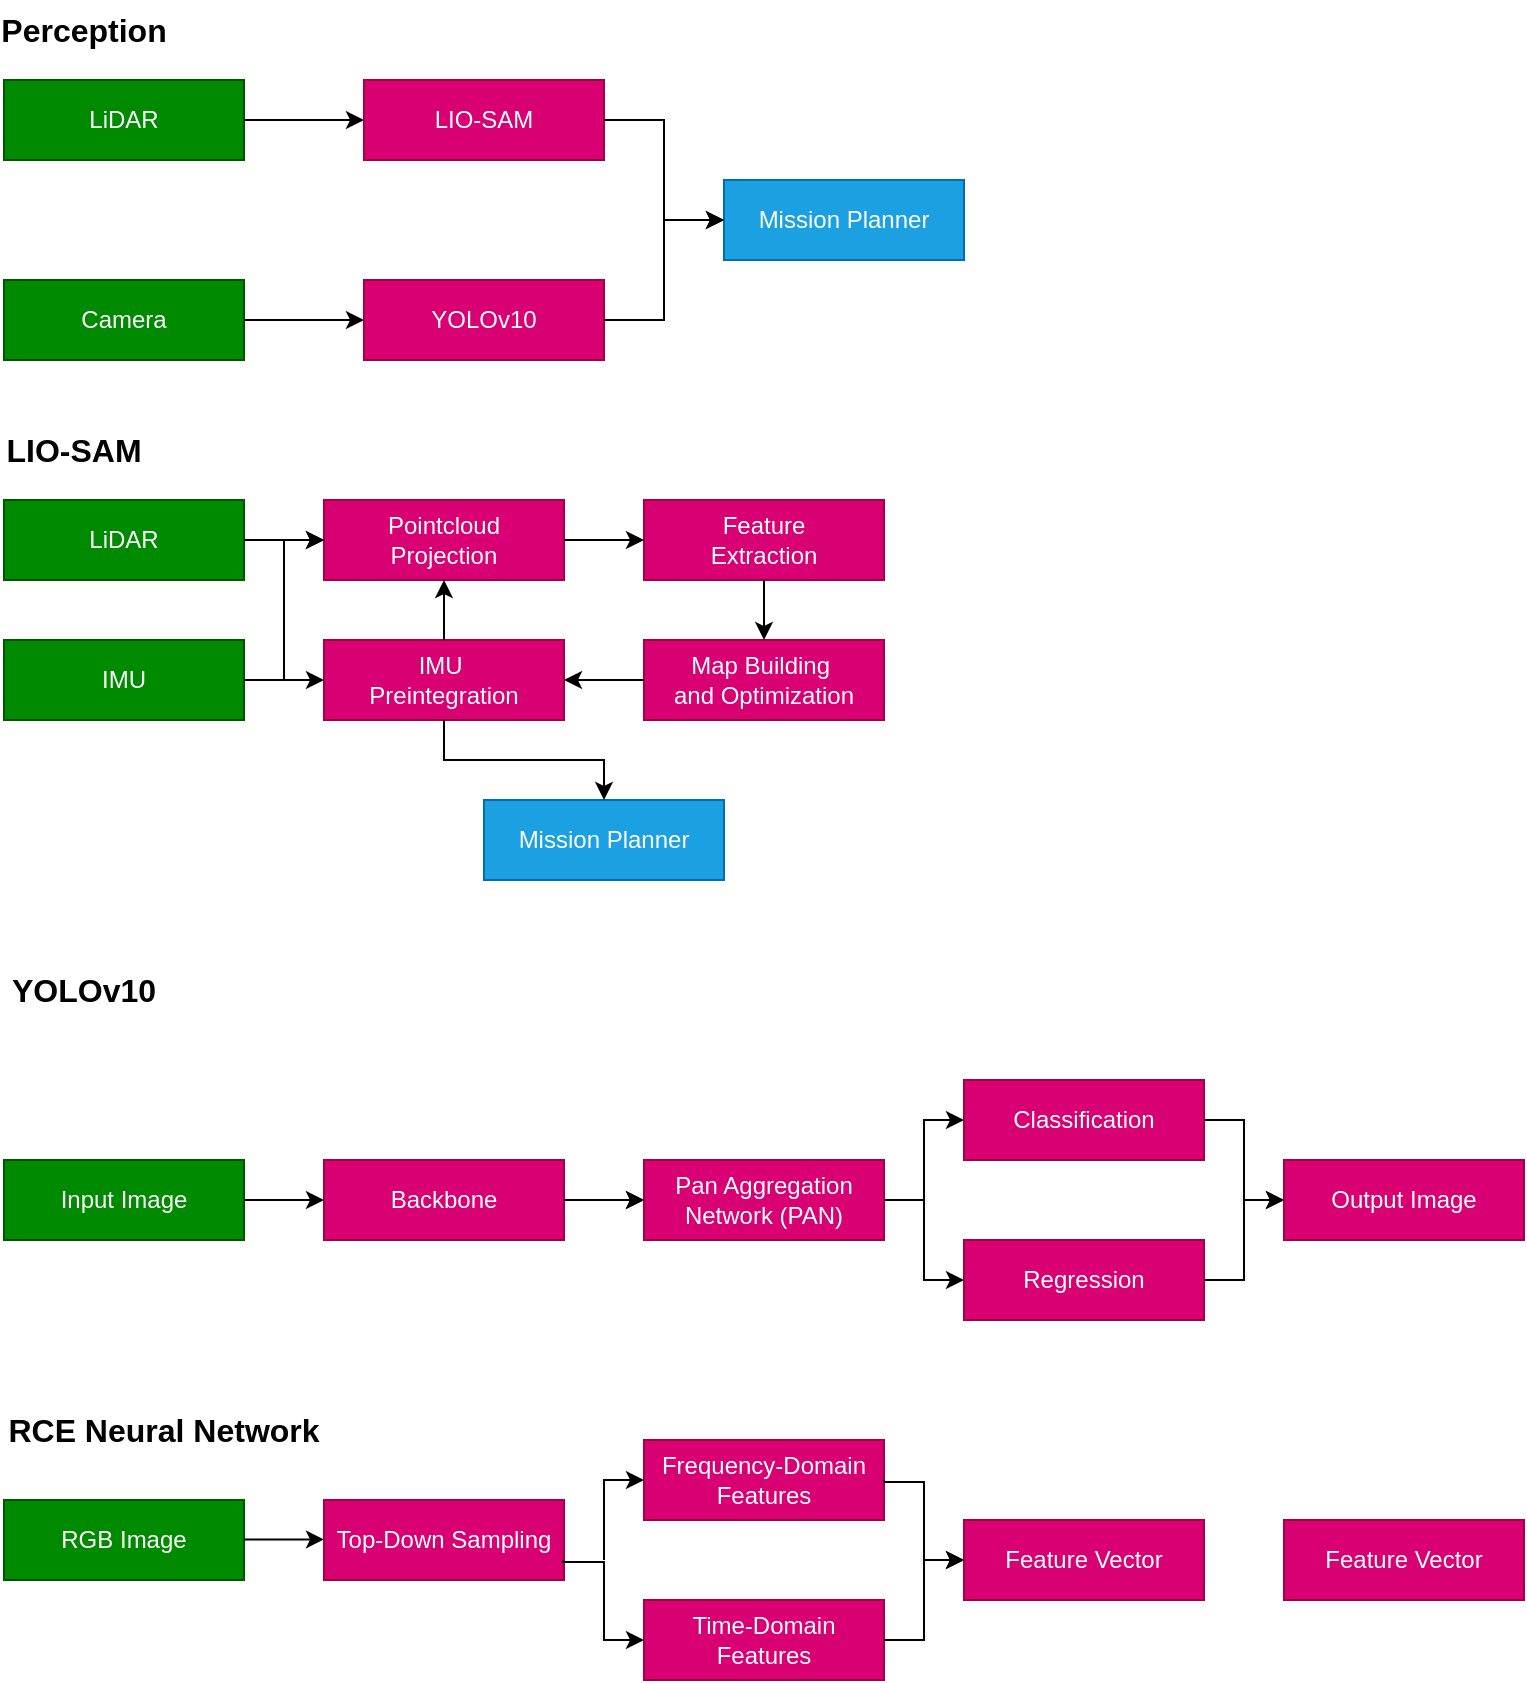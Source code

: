 <mxfile version="27.2.0">
  <diagram name="Page-1" id="5VaMo-BOT-xkX4Ljz-UA">
    <mxGraphModel dx="1135" dy="1658" grid="1" gridSize="10" guides="1" tooltips="1" connect="1" arrows="1" fold="1" page="1" pageScale="1" pageWidth="827" pageHeight="1169" math="0" shadow="0">
      <root>
        <mxCell id="0" />
        <mxCell id="1" parent="0" />
        <mxCell id="8DQN0Lr5QgspBmBuHpzk-1" value="LiDAR" style="rounded=0;whiteSpace=wrap;html=1;fillColor=#008a00;fontColor=#ffffff;strokeColor=#005700;" vertex="1" parent="1">
          <mxGeometry x="40" y="80" width="120" height="40" as="geometry" />
        </mxCell>
        <mxCell id="8DQN0Lr5QgspBmBuHpzk-2" value="" style="endArrow=classic;html=1;rounded=0;exitX=1;exitY=0.5;exitDx=0;exitDy=0;entryX=0;entryY=0.5;entryDx=0;entryDy=0;" edge="1" parent="1" source="8DQN0Lr5QgspBmBuHpzk-1" target="8DQN0Lr5QgspBmBuHpzk-3">
          <mxGeometry width="50" height="50" relative="1" as="geometry">
            <mxPoint x="390" y="380" as="sourcePoint" />
            <mxPoint x="440" y="330" as="targetPoint" />
          </mxGeometry>
        </mxCell>
        <mxCell id="8DQN0Lr5QgspBmBuHpzk-3" value="LIO-SAM" style="rounded=0;whiteSpace=wrap;html=1;fillColor=#d80073;fontColor=#ffffff;strokeColor=#A50040;" vertex="1" parent="1">
          <mxGeometry x="220" y="80" width="120" height="40" as="geometry" />
        </mxCell>
        <mxCell id="8DQN0Lr5QgspBmBuHpzk-4" value="Mission Planner" style="rounded=0;whiteSpace=wrap;html=1;fillColor=#1ba1e2;fontColor=#ffffff;strokeColor=#006EAF;" vertex="1" parent="1">
          <mxGeometry x="400" y="130" width="120" height="40" as="geometry" />
        </mxCell>
        <mxCell id="8DQN0Lr5QgspBmBuHpzk-5" value="" style="endArrow=classic;html=1;rounded=0;entryX=0;entryY=0.5;entryDx=0;entryDy=0;exitX=1;exitY=0.5;exitDx=0;exitDy=0;" edge="1" parent="1" source="8DQN0Lr5QgspBmBuHpzk-3" target="8DQN0Lr5QgspBmBuHpzk-4">
          <mxGeometry width="50" height="50" relative="1" as="geometry">
            <mxPoint x="380" y="140" as="sourcePoint" />
            <mxPoint x="240" y="100" as="targetPoint" />
            <Array as="points">
              <mxPoint x="370" y="100" />
              <mxPoint x="370" y="150" />
            </Array>
          </mxGeometry>
        </mxCell>
        <mxCell id="8DQN0Lr5QgspBmBuHpzk-6" value="Camera" style="rounded=0;whiteSpace=wrap;html=1;fillColor=#008a00;fontColor=#ffffff;strokeColor=#005700;" vertex="1" parent="1">
          <mxGeometry x="40" y="180" width="120" height="40" as="geometry" />
        </mxCell>
        <mxCell id="8DQN0Lr5QgspBmBuHpzk-7" value="" style="endArrow=classic;html=1;rounded=0;exitX=1;exitY=0.5;exitDx=0;exitDy=0;entryX=0;entryY=0.5;entryDx=0;entryDy=0;" edge="1" parent="1" source="8DQN0Lr5QgspBmBuHpzk-6" target="8DQN0Lr5QgspBmBuHpzk-8">
          <mxGeometry width="50" height="50" relative="1" as="geometry">
            <mxPoint x="390" y="480" as="sourcePoint" />
            <mxPoint x="440" y="430" as="targetPoint" />
          </mxGeometry>
        </mxCell>
        <mxCell id="8DQN0Lr5QgspBmBuHpzk-8" value="YOLOv10" style="rounded=0;whiteSpace=wrap;html=1;fillColor=#d80073;fontColor=#ffffff;strokeColor=#A50040;" vertex="1" parent="1">
          <mxGeometry x="220" y="180" width="120" height="40" as="geometry" />
        </mxCell>
        <mxCell id="8DQN0Lr5QgspBmBuHpzk-9" value="" style="endArrow=classic;html=1;rounded=0;entryX=0;entryY=0.5;entryDx=0;entryDy=0;exitX=1;exitY=0.5;exitDx=0;exitDy=0;" edge="1" parent="1" source="8DQN0Lr5QgspBmBuHpzk-8" target="8DQN0Lr5QgspBmBuHpzk-4">
          <mxGeometry width="50" height="50" relative="1" as="geometry">
            <mxPoint x="380" y="240" as="sourcePoint" />
            <mxPoint x="400" y="240" as="targetPoint" />
            <Array as="points">
              <mxPoint x="370" y="200" />
              <mxPoint x="370" y="150" />
            </Array>
          </mxGeometry>
        </mxCell>
        <mxCell id="8DQN0Lr5QgspBmBuHpzk-10" value="&lt;font style=&quot;font-size: 16px;&quot;&gt;Perception&lt;/font&gt;" style="text;html=1;align=center;verticalAlign=middle;whiteSpace=wrap;rounded=0;fontStyle=1" vertex="1" parent="1">
          <mxGeometry x="50" y="40" width="60" height="30" as="geometry" />
        </mxCell>
        <mxCell id="8DQN0Lr5QgspBmBuHpzk-11" value="&lt;span style=&quot;font-size: 16px;&quot;&gt;LIO-SAM&lt;/span&gt;" style="text;html=1;align=center;verticalAlign=middle;whiteSpace=wrap;rounded=0;fontStyle=1" vertex="1" parent="1">
          <mxGeometry x="40" y="250" width="70" height="30" as="geometry" />
        </mxCell>
        <mxCell id="8DQN0Lr5QgspBmBuHpzk-12" value="LiDAR" style="rounded=0;whiteSpace=wrap;html=1;fillColor=#008a00;fontColor=#ffffff;strokeColor=#005700;" vertex="1" parent="1">
          <mxGeometry x="40" y="290" width="120" height="40" as="geometry" />
        </mxCell>
        <mxCell id="8DQN0Lr5QgspBmBuHpzk-13" value="Pointcloud&lt;div&gt;Projection&lt;/div&gt;" style="rounded=0;whiteSpace=wrap;html=1;fillColor=#d80073;fontColor=#ffffff;strokeColor=#A50040;" vertex="1" parent="1">
          <mxGeometry x="200" y="290" width="120" height="40" as="geometry" />
        </mxCell>
        <mxCell id="8DQN0Lr5QgspBmBuHpzk-14" value="Feature&lt;div&gt;Extraction&lt;/div&gt;" style="rounded=0;whiteSpace=wrap;html=1;fillColor=#d80073;fontColor=#ffffff;strokeColor=#A50040;" vertex="1" parent="1">
          <mxGeometry x="360" y="290" width="120" height="40" as="geometry" />
        </mxCell>
        <mxCell id="8DQN0Lr5QgspBmBuHpzk-15" value="Map Building&amp;nbsp;&lt;div&gt;and Optimization&lt;/div&gt;" style="rounded=0;whiteSpace=wrap;html=1;fillColor=#d80073;fontColor=#ffffff;strokeColor=#A50040;" vertex="1" parent="1">
          <mxGeometry x="360" y="360" width="120" height="40" as="geometry" />
        </mxCell>
        <mxCell id="8DQN0Lr5QgspBmBuHpzk-16" value="IMU" style="rounded=0;whiteSpace=wrap;html=1;fillColor=#008a00;fontColor=#ffffff;strokeColor=#005700;" vertex="1" parent="1">
          <mxGeometry x="40" y="360" width="120" height="40" as="geometry" />
        </mxCell>
        <mxCell id="8DQN0Lr5QgspBmBuHpzk-17" value="IMU&amp;nbsp;&lt;div&gt;Preintegration&lt;/div&gt;" style="rounded=0;whiteSpace=wrap;html=1;fillColor=#d80073;fontColor=#ffffff;strokeColor=#A50040;" vertex="1" parent="1">
          <mxGeometry x="200" y="360" width="120" height="40" as="geometry" />
        </mxCell>
        <mxCell id="8DQN0Lr5QgspBmBuHpzk-18" value="Mission Planner" style="rounded=0;whiteSpace=wrap;html=1;fillColor=#1ba1e2;fontColor=#ffffff;strokeColor=#006EAF;" vertex="1" parent="1">
          <mxGeometry x="280" y="440" width="120" height="40" as="geometry" />
        </mxCell>
        <mxCell id="8DQN0Lr5QgspBmBuHpzk-19" value="" style="endArrow=classic;html=1;rounded=0;exitX=1;exitY=0.5;exitDx=0;exitDy=0;entryX=0;entryY=0.5;entryDx=0;entryDy=0;" edge="1" parent="1" source="8DQN0Lr5QgspBmBuHpzk-12" target="8DQN0Lr5QgspBmBuHpzk-13">
          <mxGeometry width="50" height="50" relative="1" as="geometry">
            <mxPoint x="190" y="200" as="sourcePoint" />
            <mxPoint x="250" y="200" as="targetPoint" />
          </mxGeometry>
        </mxCell>
        <mxCell id="8DQN0Lr5QgspBmBuHpzk-20" value="" style="endArrow=classic;html=1;rounded=0;exitX=1;exitY=0.5;exitDx=0;exitDy=0;entryX=0;entryY=0.5;entryDx=0;entryDy=0;" edge="1" parent="1" source="8DQN0Lr5QgspBmBuHpzk-13" target="8DQN0Lr5QgspBmBuHpzk-14">
          <mxGeometry width="50" height="50" relative="1" as="geometry">
            <mxPoint x="320" y="320" as="sourcePoint" />
            <mxPoint x="380" y="320" as="targetPoint" />
          </mxGeometry>
        </mxCell>
        <mxCell id="8DQN0Lr5QgspBmBuHpzk-21" value="" style="endArrow=classic;html=1;rounded=0;exitX=0.5;exitY=1;exitDx=0;exitDy=0;entryX=0.5;entryY=0;entryDx=0;entryDy=0;" edge="1" parent="1" source="8DQN0Lr5QgspBmBuHpzk-14" target="8DQN0Lr5QgspBmBuHpzk-15">
          <mxGeometry width="50" height="50" relative="1" as="geometry">
            <mxPoint x="360" y="350" as="sourcePoint" />
            <mxPoint x="400" y="350" as="targetPoint" />
          </mxGeometry>
        </mxCell>
        <mxCell id="8DQN0Lr5QgspBmBuHpzk-22" value="" style="endArrow=classic;html=1;rounded=0;exitX=0;exitY=0.5;exitDx=0;exitDy=0;entryX=1;entryY=0.5;entryDx=0;entryDy=0;" edge="1" parent="1" source="8DQN0Lr5QgspBmBuHpzk-15" target="8DQN0Lr5QgspBmBuHpzk-17">
          <mxGeometry width="50" height="50" relative="1" as="geometry">
            <mxPoint x="420" y="350" as="sourcePoint" />
            <mxPoint x="350" y="380" as="targetPoint" />
          </mxGeometry>
        </mxCell>
        <mxCell id="8DQN0Lr5QgspBmBuHpzk-23" value="" style="endArrow=classic;html=1;rounded=0;exitX=0.5;exitY=1;exitDx=0;exitDy=0;entryX=0.5;entryY=0;entryDx=0;entryDy=0;" edge="1" parent="1" source="8DQN0Lr5QgspBmBuHpzk-17" target="8DQN0Lr5QgspBmBuHpzk-18">
          <mxGeometry width="50" height="50" relative="1" as="geometry">
            <mxPoint x="270" y="340" as="sourcePoint" />
            <mxPoint x="270" y="370" as="targetPoint" />
            <Array as="points">
              <mxPoint x="260" y="420" />
              <mxPoint x="340" y="420" />
            </Array>
          </mxGeometry>
        </mxCell>
        <mxCell id="8DQN0Lr5QgspBmBuHpzk-24" value="" style="endArrow=classic;html=1;rounded=0;exitX=1;exitY=0.5;exitDx=0;exitDy=0;entryX=0;entryY=0.5;entryDx=0;entryDy=0;" edge="1" parent="1" source="8DQN0Lr5QgspBmBuHpzk-16" target="8DQN0Lr5QgspBmBuHpzk-17">
          <mxGeometry width="50" height="50" relative="1" as="geometry">
            <mxPoint x="180" y="310" as="sourcePoint" />
            <mxPoint x="220" y="310" as="targetPoint" />
          </mxGeometry>
        </mxCell>
        <mxCell id="8DQN0Lr5QgspBmBuHpzk-25" value="" style="endArrow=classic;html=1;rounded=0;entryX=0;entryY=0.5;entryDx=0;entryDy=0;" edge="1" parent="1" target="8DQN0Lr5QgspBmBuHpzk-13">
          <mxGeometry width="50" height="50" relative="1" as="geometry">
            <mxPoint x="160" y="380" as="sourcePoint" />
            <mxPoint x="230" y="370" as="targetPoint" />
            <Array as="points">
              <mxPoint x="180" y="380" />
              <mxPoint x="180" y="310" />
            </Array>
          </mxGeometry>
        </mxCell>
        <mxCell id="8DQN0Lr5QgspBmBuHpzk-26" value="" style="endArrow=classic;html=1;rounded=0;exitX=0.5;exitY=0;exitDx=0;exitDy=0;entryX=0.5;entryY=1;entryDx=0;entryDy=0;" edge="1" parent="1" source="8DQN0Lr5QgspBmBuHpzk-17" target="8DQN0Lr5QgspBmBuHpzk-13">
          <mxGeometry width="50" height="50" relative="1" as="geometry">
            <mxPoint x="220" y="340" as="sourcePoint" />
            <mxPoint x="260" y="340" as="targetPoint" />
          </mxGeometry>
        </mxCell>
        <mxCell id="8DQN0Lr5QgspBmBuHpzk-27" value="&lt;font size=&quot;3&quot;&gt;YOLOv10&lt;/font&gt;" style="text;html=1;align=center;verticalAlign=middle;whiteSpace=wrap;rounded=0;fontStyle=1" vertex="1" parent="1">
          <mxGeometry x="45" y="520" width="70" height="30" as="geometry" />
        </mxCell>
        <mxCell id="8DQN0Lr5QgspBmBuHpzk-28" value="Input Image" style="rounded=0;whiteSpace=wrap;html=1;fillColor=#008a00;fontColor=#ffffff;strokeColor=#005700;" vertex="1" parent="1">
          <mxGeometry x="40" y="620" width="120" height="40" as="geometry" />
        </mxCell>
        <mxCell id="8DQN0Lr5QgspBmBuHpzk-29" value="" style="edgeStyle=orthogonalEdgeStyle;rounded=0;orthogonalLoop=1;jettySize=auto;html=1;" edge="1" parent="1" source="8DQN0Lr5QgspBmBuHpzk-30" target="8DQN0Lr5QgspBmBuHpzk-33">
          <mxGeometry relative="1" as="geometry" />
        </mxCell>
        <mxCell id="8DQN0Lr5QgspBmBuHpzk-30" value="Backbone" style="rounded=0;whiteSpace=wrap;html=1;fillColor=#d80073;fontColor=#ffffff;strokeColor=#A50040;" vertex="1" parent="1">
          <mxGeometry x="200" y="620" width="120" height="40" as="geometry" />
        </mxCell>
        <mxCell id="8DQN0Lr5QgspBmBuHpzk-31" style="edgeStyle=orthogonalEdgeStyle;rounded=0;orthogonalLoop=1;jettySize=auto;html=1;entryX=0;entryY=0.5;entryDx=0;entryDy=0;" edge="1" parent="1" source="8DQN0Lr5QgspBmBuHpzk-33" target="8DQN0Lr5QgspBmBuHpzk-35">
          <mxGeometry relative="1" as="geometry" />
        </mxCell>
        <mxCell id="8DQN0Lr5QgspBmBuHpzk-32" style="edgeStyle=orthogonalEdgeStyle;rounded=0;orthogonalLoop=1;jettySize=auto;html=1;exitX=1;exitY=0.5;exitDx=0;exitDy=0;entryX=0;entryY=0.5;entryDx=0;entryDy=0;" edge="1" parent="1" source="8DQN0Lr5QgspBmBuHpzk-33" target="8DQN0Lr5QgspBmBuHpzk-37">
          <mxGeometry relative="1" as="geometry" />
        </mxCell>
        <mxCell id="8DQN0Lr5QgspBmBuHpzk-33" value="Pan Aggregation Network (PAN)" style="rounded=0;whiteSpace=wrap;html=1;fillColor=#d80073;fontColor=#ffffff;strokeColor=#A50040;" vertex="1" parent="1">
          <mxGeometry x="360" y="620" width="120" height="40" as="geometry" />
        </mxCell>
        <mxCell id="8DQN0Lr5QgspBmBuHpzk-34" style="edgeStyle=orthogonalEdgeStyle;rounded=0;orthogonalLoop=1;jettySize=auto;html=1;exitX=1;exitY=0.5;exitDx=0;exitDy=0;entryX=0;entryY=0.5;entryDx=0;entryDy=0;" edge="1" parent="1" source="8DQN0Lr5QgspBmBuHpzk-35" target="8DQN0Lr5QgspBmBuHpzk-38">
          <mxGeometry relative="1" as="geometry" />
        </mxCell>
        <mxCell id="8DQN0Lr5QgspBmBuHpzk-35" value="Classification" style="rounded=0;whiteSpace=wrap;html=1;fillColor=#d80073;fontColor=#ffffff;strokeColor=#A50040;" vertex="1" parent="1">
          <mxGeometry x="520" y="580" width="120" height="40" as="geometry" />
        </mxCell>
        <mxCell id="8DQN0Lr5QgspBmBuHpzk-36" style="edgeStyle=orthogonalEdgeStyle;rounded=0;orthogonalLoop=1;jettySize=auto;html=1;exitX=1;exitY=0.5;exitDx=0;exitDy=0;entryX=0;entryY=0.5;entryDx=0;entryDy=0;" edge="1" parent="1" source="8DQN0Lr5QgspBmBuHpzk-37" target="8DQN0Lr5QgspBmBuHpzk-38">
          <mxGeometry relative="1" as="geometry" />
        </mxCell>
        <mxCell id="8DQN0Lr5QgspBmBuHpzk-37" value="Regression" style="rounded=0;whiteSpace=wrap;html=1;fillColor=#d80073;fontColor=#ffffff;strokeColor=#A50040;" vertex="1" parent="1">
          <mxGeometry x="520" y="660" width="120" height="40" as="geometry" />
        </mxCell>
        <mxCell id="8DQN0Lr5QgspBmBuHpzk-38" value="Output Image" style="rounded=0;whiteSpace=wrap;html=1;fillColor=#d80073;fontColor=#ffffff;strokeColor=#A50040;" vertex="1" parent="1">
          <mxGeometry x="680" y="620" width="120" height="40" as="geometry" />
        </mxCell>
        <mxCell id="8DQN0Lr5QgspBmBuHpzk-39" value="" style="endArrow=classic;html=1;rounded=0;exitX=1;exitY=0.5;exitDx=0;exitDy=0;" edge="1" parent="1" source="8DQN0Lr5QgspBmBuHpzk-28">
          <mxGeometry width="50" height="50" relative="1" as="geometry">
            <mxPoint x="370" y="380" as="sourcePoint" />
            <mxPoint x="200" y="640" as="targetPoint" />
          </mxGeometry>
        </mxCell>
        <mxCell id="8DQN0Lr5QgspBmBuHpzk-40" value="" style="endArrow=classic;html=1;rounded=0;entryX=0;entryY=0.5;entryDx=0;entryDy=0;exitX=1;exitY=0.5;exitDx=0;exitDy=0;" edge="1" parent="1" source="8DQN0Lr5QgspBmBuHpzk-30" target="8DQN0Lr5QgspBmBuHpzk-33">
          <mxGeometry width="50" height="50" relative="1" as="geometry">
            <mxPoint x="280" y="720" as="sourcePoint" />
            <mxPoint x="200" y="640" as="targetPoint" />
          </mxGeometry>
        </mxCell>
        <mxCell id="8DQN0Lr5QgspBmBuHpzk-41" value="&lt;font size=&quot;3&quot;&gt;RCE Neural Network&lt;/font&gt;" style="text;html=1;align=center;verticalAlign=middle;whiteSpace=wrap;rounded=0;fontStyle=1" vertex="1" parent="1">
          <mxGeometry x="40" y="740" width="160" height="30" as="geometry" />
        </mxCell>
        <mxCell id="8DQN0Lr5QgspBmBuHpzk-42" value="RGB Image" style="rounded=0;whiteSpace=wrap;html=1;fillColor=#008a00;fontColor=#ffffff;strokeColor=#005700;" vertex="1" parent="1">
          <mxGeometry x="40" y="790" width="120" height="40" as="geometry" />
        </mxCell>
        <mxCell id="8DQN0Lr5QgspBmBuHpzk-44" value="" style="endArrow=classic;html=1;rounded=0;exitX=1;exitY=0.5;exitDx=0;exitDy=0;" edge="1" parent="1">
          <mxGeometry width="50" height="50" relative="1" as="geometry">
            <mxPoint x="160" y="809.74" as="sourcePoint" />
            <mxPoint x="200" y="809.74" as="targetPoint" />
          </mxGeometry>
        </mxCell>
        <mxCell id="8DQN0Lr5QgspBmBuHpzk-46" value="Top-Down Sampling" style="rounded=0;whiteSpace=wrap;html=1;fillColor=#d80073;fontColor=#ffffff;strokeColor=#A50040;" vertex="1" parent="1">
          <mxGeometry x="200" y="790" width="120" height="40" as="geometry" />
        </mxCell>
        <mxCell id="8DQN0Lr5QgspBmBuHpzk-52" value="Time-Domain Features" style="rounded=0;whiteSpace=wrap;html=1;fillColor=#d80073;fontColor=#ffffff;strokeColor=#A50040;" vertex="1" parent="1">
          <mxGeometry x="360" y="840" width="120" height="40" as="geometry" />
        </mxCell>
        <mxCell id="8DQN0Lr5QgspBmBuHpzk-55" value="Frequency-Domain Features" style="rounded=0;whiteSpace=wrap;html=1;fillColor=#d80073;fontColor=#ffffff;strokeColor=#A50040;" vertex="1" parent="1">
          <mxGeometry x="360" y="760" width="120" height="40" as="geometry" />
        </mxCell>
        <mxCell id="8DQN0Lr5QgspBmBuHpzk-56" style="edgeStyle=orthogonalEdgeStyle;rounded=0;orthogonalLoop=1;jettySize=auto;html=1;entryX=0;entryY=0.5;entryDx=0;entryDy=0;" edge="1" parent="1" target="8DQN0Lr5QgspBmBuHpzk-55">
          <mxGeometry relative="1" as="geometry">
            <mxPoint x="340" y="820" as="sourcePoint" />
            <mxPoint x="340" y="770" as="targetPoint" />
            <Array as="points">
              <mxPoint x="340" y="780" />
            </Array>
          </mxGeometry>
        </mxCell>
        <mxCell id="8DQN0Lr5QgspBmBuHpzk-57" style="edgeStyle=orthogonalEdgeStyle;rounded=0;orthogonalLoop=1;jettySize=auto;html=1;exitX=1;exitY=0.5;exitDx=0;exitDy=0;entryX=0;entryY=0.5;entryDx=0;entryDy=0;" edge="1" parent="1" target="8DQN0Lr5QgspBmBuHpzk-52">
          <mxGeometry relative="1" as="geometry">
            <mxPoint x="319.48" y="820" as="sourcePoint" />
            <mxPoint x="340" y="890" as="targetPoint" />
            <Array as="points">
              <mxPoint x="320" y="821" />
              <mxPoint x="340" y="821" />
              <mxPoint x="340" y="860" />
            </Array>
          </mxGeometry>
        </mxCell>
        <mxCell id="8DQN0Lr5QgspBmBuHpzk-78" style="edgeStyle=orthogonalEdgeStyle;rounded=0;orthogonalLoop=1;jettySize=auto;html=1;exitX=1;exitY=0.5;exitDx=0;exitDy=0;entryX=0;entryY=0.5;entryDx=0;entryDy=0;" edge="1" target="8DQN0Lr5QgspBmBuHpzk-80" parent="1" source="8DQN0Lr5QgspBmBuHpzk-55">
          <mxGeometry relative="1" as="geometry">
            <mxPoint x="480" y="780" as="sourcePoint" />
            <Array as="points">
              <mxPoint x="500" y="781" />
              <mxPoint x="500" y="820" />
            </Array>
          </mxGeometry>
        </mxCell>
        <mxCell id="8DQN0Lr5QgspBmBuHpzk-79" style="edgeStyle=orthogonalEdgeStyle;rounded=0;orthogonalLoop=1;jettySize=auto;html=1;exitX=1;exitY=0.5;exitDx=0;exitDy=0;entryX=0;entryY=0.5;entryDx=0;entryDy=0;" edge="1" target="8DQN0Lr5QgspBmBuHpzk-80" parent="1">
          <mxGeometry relative="1" as="geometry">
            <mxPoint x="480" y="860" as="sourcePoint" />
            <Array as="points">
              <mxPoint x="500" y="860" />
              <mxPoint x="500" y="820" />
            </Array>
          </mxGeometry>
        </mxCell>
        <mxCell id="8DQN0Lr5QgspBmBuHpzk-80" value="Feature Vector" style="rounded=0;whiteSpace=wrap;html=1;fillColor=#d80073;fontColor=#ffffff;strokeColor=#A50040;" vertex="1" parent="1">
          <mxGeometry x="520" y="800" width="120" height="40" as="geometry" />
        </mxCell>
        <mxCell id="8DQN0Lr5QgspBmBuHpzk-81" value="Feature Vector" style="rounded=0;whiteSpace=wrap;html=1;fillColor=#d80073;fontColor=#ffffff;strokeColor=#A50040;" vertex="1" parent="1">
          <mxGeometry x="680" y="800" width="120" height="40" as="geometry" />
        </mxCell>
      </root>
    </mxGraphModel>
  </diagram>
</mxfile>
